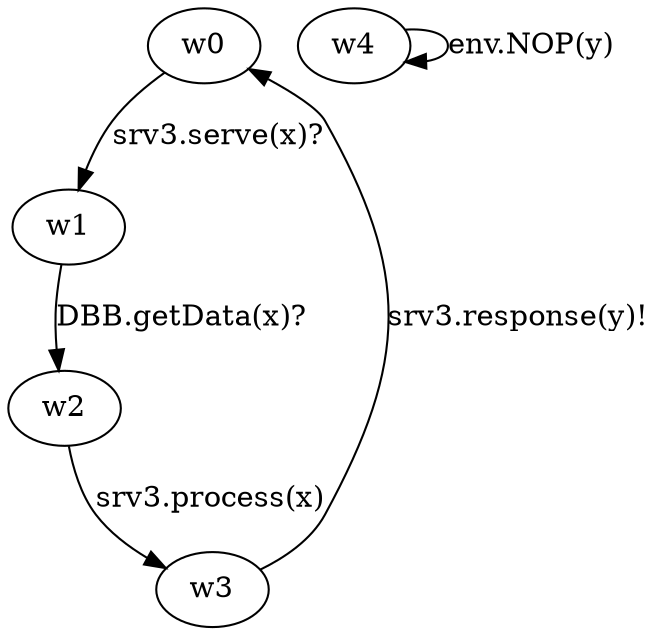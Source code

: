 digraph { 
w0->w1[label= "srv3.serve(x)?"];w1->w2[label= "DBB.getData(x)?"];w2->w3[label= "srv3.process(x)"];w3->w0[label= "srv3.response(y)!"];w4->w4[label= "env.NOP(y)"];
}